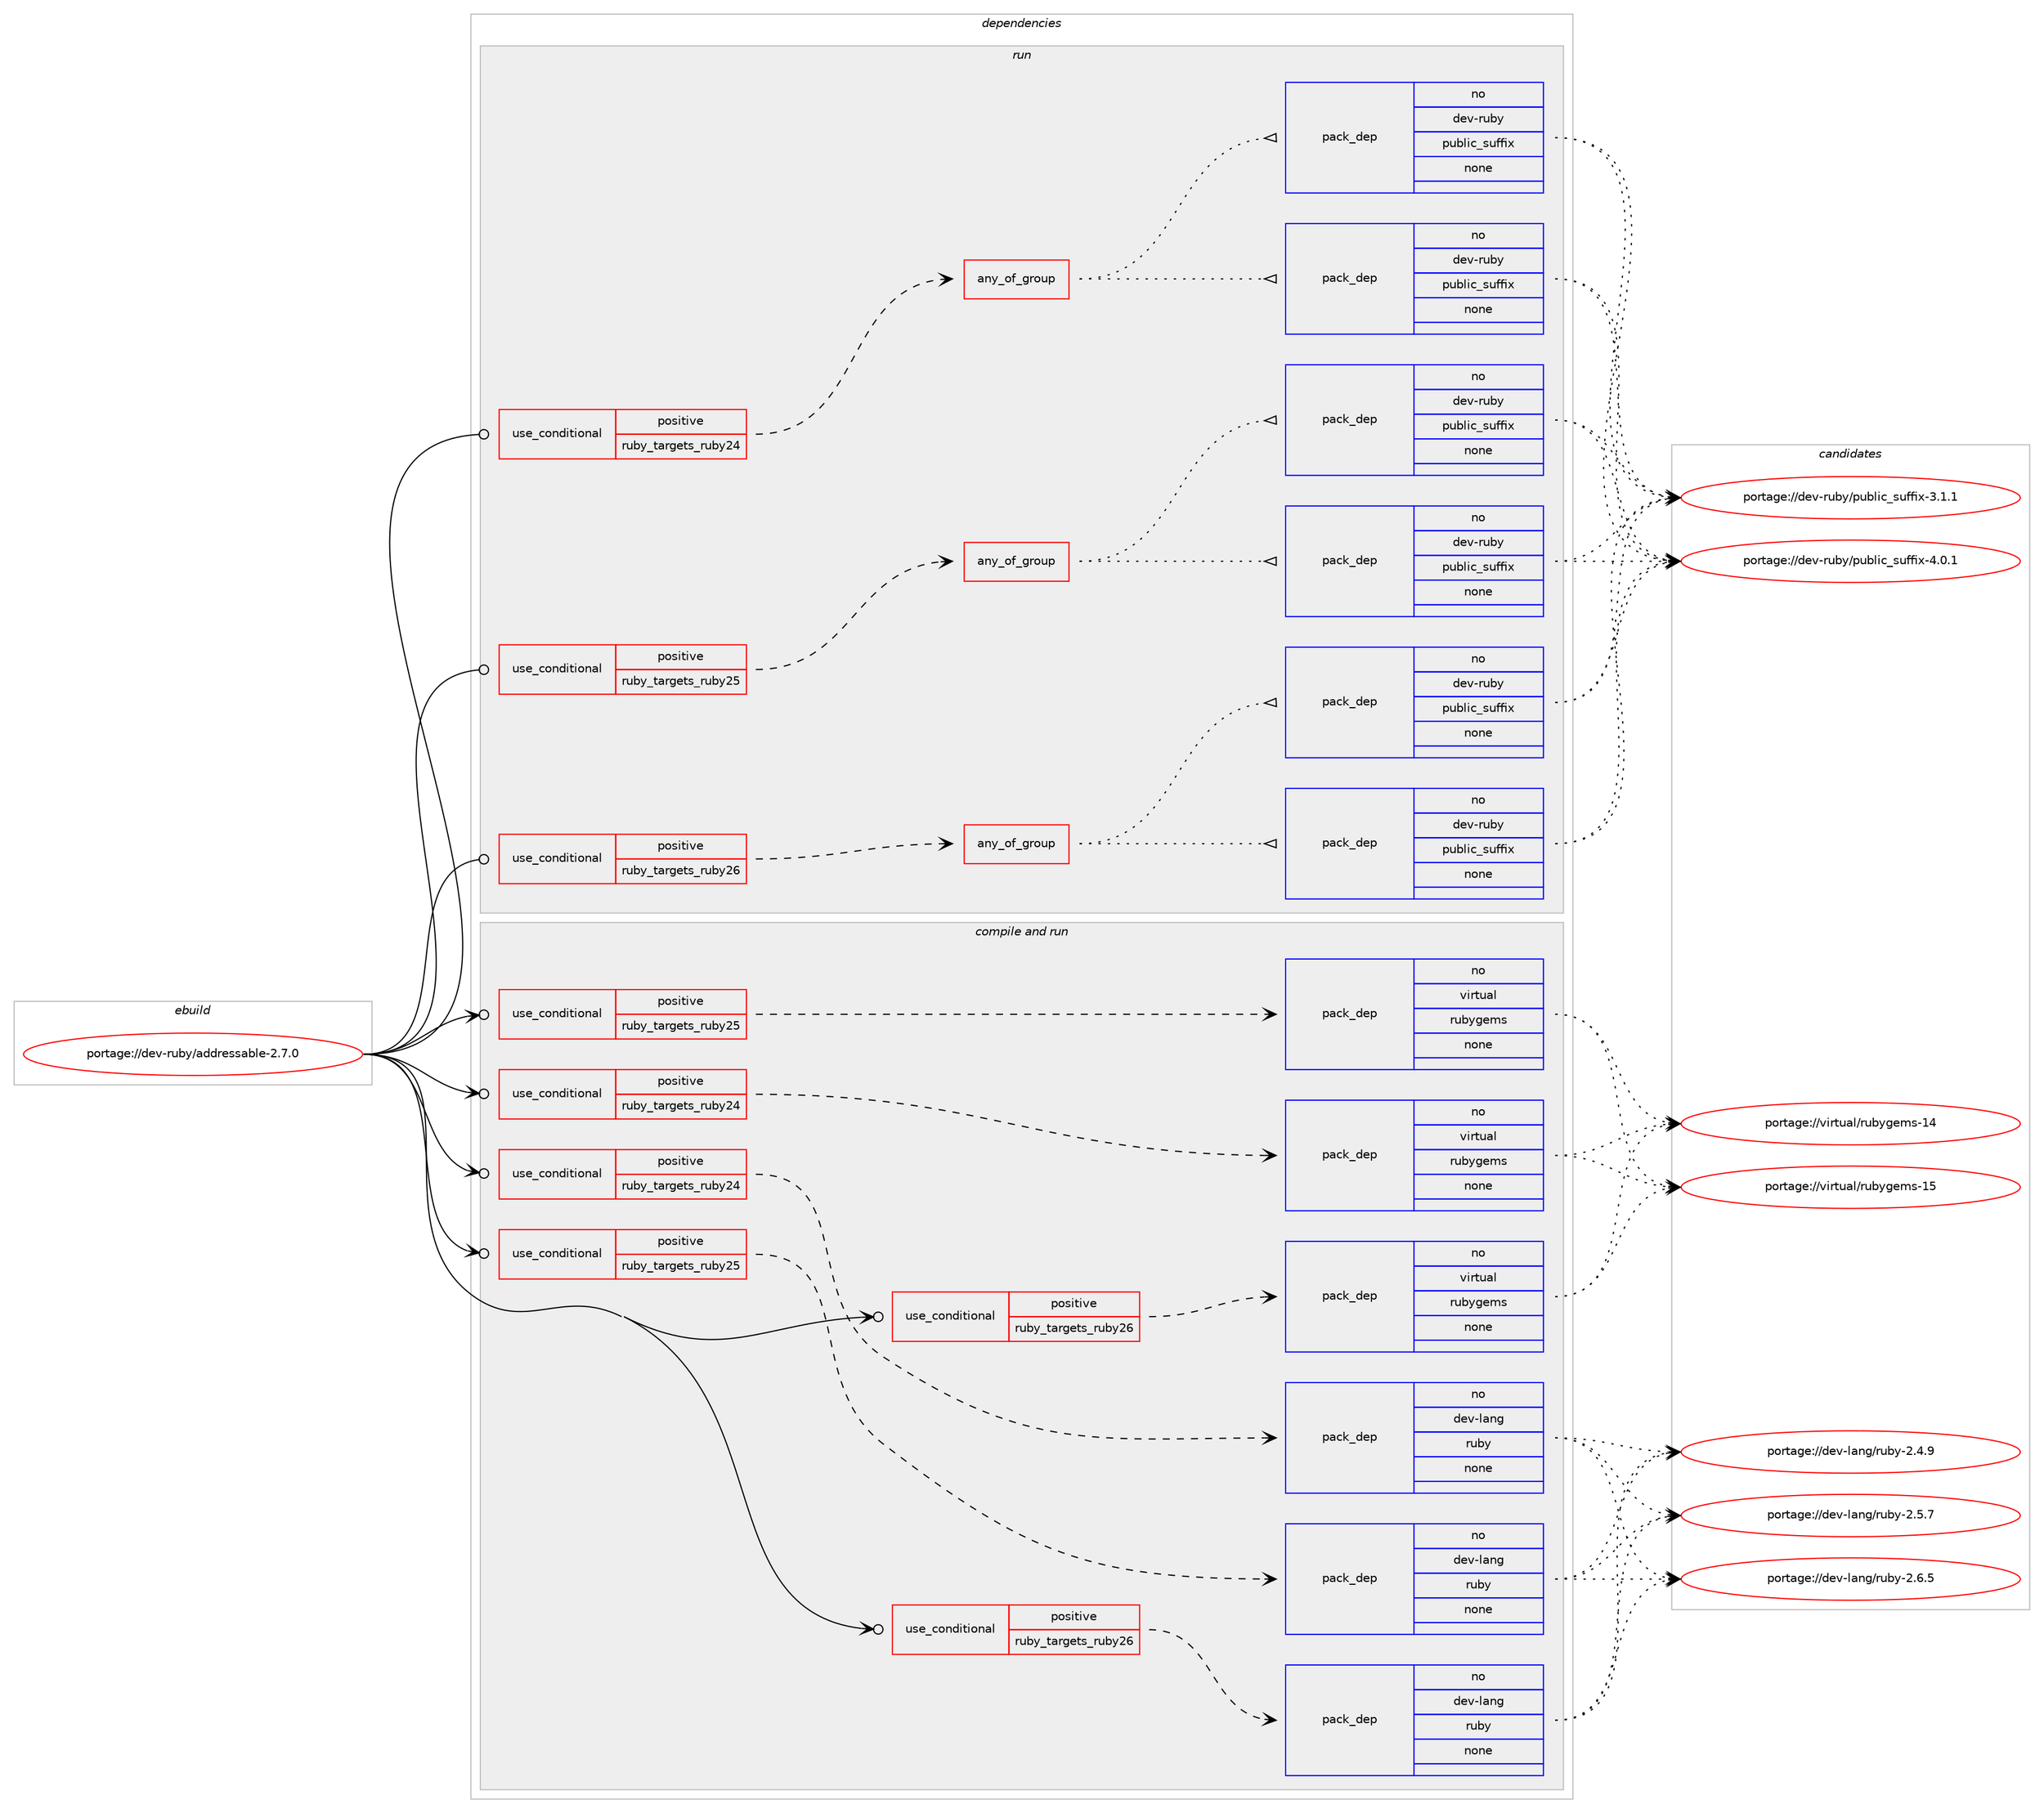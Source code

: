 digraph prolog {

# *************
# Graph options
# *************

newrank=true;
concentrate=true;
compound=true;
graph [rankdir=LR,fontname=Helvetica,fontsize=10,ranksep=1.5];#, ranksep=2.5, nodesep=0.2];
edge  [arrowhead=vee];
node  [fontname=Helvetica,fontsize=10];

# **********
# The ebuild
# **********

subgraph cluster_leftcol {
color=gray;
rank=same;
label=<<i>ebuild</i>>;
id [label="portage://dev-ruby/addressable-2.7.0", color=red, width=4, href="../dev-ruby/addressable-2.7.0.svg"];
}

# ****************
# The dependencies
# ****************

subgraph cluster_midcol {
color=gray;
label=<<i>dependencies</i>>;
subgraph cluster_compile {
fillcolor="#eeeeee";
style=filled;
label=<<i>compile</i>>;
}
subgraph cluster_compileandrun {
fillcolor="#eeeeee";
style=filled;
label=<<i>compile and run</i>>;
subgraph cond46893 {
dependency210919 [label=<<TABLE BORDER="0" CELLBORDER="1" CELLSPACING="0" CELLPADDING="4"><TR><TD ROWSPAN="3" CELLPADDING="10">use_conditional</TD></TR><TR><TD>positive</TD></TR><TR><TD>ruby_targets_ruby24</TD></TR></TABLE>>, shape=none, color=red];
subgraph pack160574 {
dependency210920 [label=<<TABLE BORDER="0" CELLBORDER="1" CELLSPACING="0" CELLPADDING="4" WIDTH="220"><TR><TD ROWSPAN="6" CELLPADDING="30">pack_dep</TD></TR><TR><TD WIDTH="110">no</TD></TR><TR><TD>dev-lang</TD></TR><TR><TD>ruby</TD></TR><TR><TD>none</TD></TR><TR><TD></TD></TR></TABLE>>, shape=none, color=blue];
}
dependency210919:e -> dependency210920:w [weight=20,style="dashed",arrowhead="vee"];
}
id:e -> dependency210919:w [weight=20,style="solid",arrowhead="odotvee"];
subgraph cond46894 {
dependency210921 [label=<<TABLE BORDER="0" CELLBORDER="1" CELLSPACING="0" CELLPADDING="4"><TR><TD ROWSPAN="3" CELLPADDING="10">use_conditional</TD></TR><TR><TD>positive</TD></TR><TR><TD>ruby_targets_ruby24</TD></TR></TABLE>>, shape=none, color=red];
subgraph pack160575 {
dependency210922 [label=<<TABLE BORDER="0" CELLBORDER="1" CELLSPACING="0" CELLPADDING="4" WIDTH="220"><TR><TD ROWSPAN="6" CELLPADDING="30">pack_dep</TD></TR><TR><TD WIDTH="110">no</TD></TR><TR><TD>virtual</TD></TR><TR><TD>rubygems</TD></TR><TR><TD>none</TD></TR><TR><TD></TD></TR></TABLE>>, shape=none, color=blue];
}
dependency210921:e -> dependency210922:w [weight=20,style="dashed",arrowhead="vee"];
}
id:e -> dependency210921:w [weight=20,style="solid",arrowhead="odotvee"];
subgraph cond46895 {
dependency210923 [label=<<TABLE BORDER="0" CELLBORDER="1" CELLSPACING="0" CELLPADDING="4"><TR><TD ROWSPAN="3" CELLPADDING="10">use_conditional</TD></TR><TR><TD>positive</TD></TR><TR><TD>ruby_targets_ruby25</TD></TR></TABLE>>, shape=none, color=red];
subgraph pack160576 {
dependency210924 [label=<<TABLE BORDER="0" CELLBORDER="1" CELLSPACING="0" CELLPADDING="4" WIDTH="220"><TR><TD ROWSPAN="6" CELLPADDING="30">pack_dep</TD></TR><TR><TD WIDTH="110">no</TD></TR><TR><TD>dev-lang</TD></TR><TR><TD>ruby</TD></TR><TR><TD>none</TD></TR><TR><TD></TD></TR></TABLE>>, shape=none, color=blue];
}
dependency210923:e -> dependency210924:w [weight=20,style="dashed",arrowhead="vee"];
}
id:e -> dependency210923:w [weight=20,style="solid",arrowhead="odotvee"];
subgraph cond46896 {
dependency210925 [label=<<TABLE BORDER="0" CELLBORDER="1" CELLSPACING="0" CELLPADDING="4"><TR><TD ROWSPAN="3" CELLPADDING="10">use_conditional</TD></TR><TR><TD>positive</TD></TR><TR><TD>ruby_targets_ruby25</TD></TR></TABLE>>, shape=none, color=red];
subgraph pack160577 {
dependency210926 [label=<<TABLE BORDER="0" CELLBORDER="1" CELLSPACING="0" CELLPADDING="4" WIDTH="220"><TR><TD ROWSPAN="6" CELLPADDING="30">pack_dep</TD></TR><TR><TD WIDTH="110">no</TD></TR><TR><TD>virtual</TD></TR><TR><TD>rubygems</TD></TR><TR><TD>none</TD></TR><TR><TD></TD></TR></TABLE>>, shape=none, color=blue];
}
dependency210925:e -> dependency210926:w [weight=20,style="dashed",arrowhead="vee"];
}
id:e -> dependency210925:w [weight=20,style="solid",arrowhead="odotvee"];
subgraph cond46897 {
dependency210927 [label=<<TABLE BORDER="0" CELLBORDER="1" CELLSPACING="0" CELLPADDING="4"><TR><TD ROWSPAN="3" CELLPADDING="10">use_conditional</TD></TR><TR><TD>positive</TD></TR><TR><TD>ruby_targets_ruby26</TD></TR></TABLE>>, shape=none, color=red];
subgraph pack160578 {
dependency210928 [label=<<TABLE BORDER="0" CELLBORDER="1" CELLSPACING="0" CELLPADDING="4" WIDTH="220"><TR><TD ROWSPAN="6" CELLPADDING="30">pack_dep</TD></TR><TR><TD WIDTH="110">no</TD></TR><TR><TD>dev-lang</TD></TR><TR><TD>ruby</TD></TR><TR><TD>none</TD></TR><TR><TD></TD></TR></TABLE>>, shape=none, color=blue];
}
dependency210927:e -> dependency210928:w [weight=20,style="dashed",arrowhead="vee"];
}
id:e -> dependency210927:w [weight=20,style="solid",arrowhead="odotvee"];
subgraph cond46898 {
dependency210929 [label=<<TABLE BORDER="0" CELLBORDER="1" CELLSPACING="0" CELLPADDING="4"><TR><TD ROWSPAN="3" CELLPADDING="10">use_conditional</TD></TR><TR><TD>positive</TD></TR><TR><TD>ruby_targets_ruby26</TD></TR></TABLE>>, shape=none, color=red];
subgraph pack160579 {
dependency210930 [label=<<TABLE BORDER="0" CELLBORDER="1" CELLSPACING="0" CELLPADDING="4" WIDTH="220"><TR><TD ROWSPAN="6" CELLPADDING="30">pack_dep</TD></TR><TR><TD WIDTH="110">no</TD></TR><TR><TD>virtual</TD></TR><TR><TD>rubygems</TD></TR><TR><TD>none</TD></TR><TR><TD></TD></TR></TABLE>>, shape=none, color=blue];
}
dependency210929:e -> dependency210930:w [weight=20,style="dashed",arrowhead="vee"];
}
id:e -> dependency210929:w [weight=20,style="solid",arrowhead="odotvee"];
}
subgraph cluster_run {
fillcolor="#eeeeee";
style=filled;
label=<<i>run</i>>;
subgraph cond46899 {
dependency210931 [label=<<TABLE BORDER="0" CELLBORDER="1" CELLSPACING="0" CELLPADDING="4"><TR><TD ROWSPAN="3" CELLPADDING="10">use_conditional</TD></TR><TR><TD>positive</TD></TR><TR><TD>ruby_targets_ruby24</TD></TR></TABLE>>, shape=none, color=red];
subgraph any3379 {
dependency210932 [label=<<TABLE BORDER="0" CELLBORDER="1" CELLSPACING="0" CELLPADDING="4"><TR><TD CELLPADDING="10">any_of_group</TD></TR></TABLE>>, shape=none, color=red];subgraph pack160580 {
dependency210933 [label=<<TABLE BORDER="0" CELLBORDER="1" CELLSPACING="0" CELLPADDING="4" WIDTH="220"><TR><TD ROWSPAN="6" CELLPADDING="30">pack_dep</TD></TR><TR><TD WIDTH="110">no</TD></TR><TR><TD>dev-ruby</TD></TR><TR><TD>public_suffix</TD></TR><TR><TD>none</TD></TR><TR><TD></TD></TR></TABLE>>, shape=none, color=blue];
}
dependency210932:e -> dependency210933:w [weight=20,style="dotted",arrowhead="oinv"];
subgraph pack160581 {
dependency210934 [label=<<TABLE BORDER="0" CELLBORDER="1" CELLSPACING="0" CELLPADDING="4" WIDTH="220"><TR><TD ROWSPAN="6" CELLPADDING="30">pack_dep</TD></TR><TR><TD WIDTH="110">no</TD></TR><TR><TD>dev-ruby</TD></TR><TR><TD>public_suffix</TD></TR><TR><TD>none</TD></TR><TR><TD></TD></TR></TABLE>>, shape=none, color=blue];
}
dependency210932:e -> dependency210934:w [weight=20,style="dotted",arrowhead="oinv"];
}
dependency210931:e -> dependency210932:w [weight=20,style="dashed",arrowhead="vee"];
}
id:e -> dependency210931:w [weight=20,style="solid",arrowhead="odot"];
subgraph cond46900 {
dependency210935 [label=<<TABLE BORDER="0" CELLBORDER="1" CELLSPACING="0" CELLPADDING="4"><TR><TD ROWSPAN="3" CELLPADDING="10">use_conditional</TD></TR><TR><TD>positive</TD></TR><TR><TD>ruby_targets_ruby25</TD></TR></TABLE>>, shape=none, color=red];
subgraph any3380 {
dependency210936 [label=<<TABLE BORDER="0" CELLBORDER="1" CELLSPACING="0" CELLPADDING="4"><TR><TD CELLPADDING="10">any_of_group</TD></TR></TABLE>>, shape=none, color=red];subgraph pack160582 {
dependency210937 [label=<<TABLE BORDER="0" CELLBORDER="1" CELLSPACING="0" CELLPADDING="4" WIDTH="220"><TR><TD ROWSPAN="6" CELLPADDING="30">pack_dep</TD></TR><TR><TD WIDTH="110">no</TD></TR><TR><TD>dev-ruby</TD></TR><TR><TD>public_suffix</TD></TR><TR><TD>none</TD></TR><TR><TD></TD></TR></TABLE>>, shape=none, color=blue];
}
dependency210936:e -> dependency210937:w [weight=20,style="dotted",arrowhead="oinv"];
subgraph pack160583 {
dependency210938 [label=<<TABLE BORDER="0" CELLBORDER="1" CELLSPACING="0" CELLPADDING="4" WIDTH="220"><TR><TD ROWSPAN="6" CELLPADDING="30">pack_dep</TD></TR><TR><TD WIDTH="110">no</TD></TR><TR><TD>dev-ruby</TD></TR><TR><TD>public_suffix</TD></TR><TR><TD>none</TD></TR><TR><TD></TD></TR></TABLE>>, shape=none, color=blue];
}
dependency210936:e -> dependency210938:w [weight=20,style="dotted",arrowhead="oinv"];
}
dependency210935:e -> dependency210936:w [weight=20,style="dashed",arrowhead="vee"];
}
id:e -> dependency210935:w [weight=20,style="solid",arrowhead="odot"];
subgraph cond46901 {
dependency210939 [label=<<TABLE BORDER="0" CELLBORDER="1" CELLSPACING="0" CELLPADDING="4"><TR><TD ROWSPAN="3" CELLPADDING="10">use_conditional</TD></TR><TR><TD>positive</TD></TR><TR><TD>ruby_targets_ruby26</TD></TR></TABLE>>, shape=none, color=red];
subgraph any3381 {
dependency210940 [label=<<TABLE BORDER="0" CELLBORDER="1" CELLSPACING="0" CELLPADDING="4"><TR><TD CELLPADDING="10">any_of_group</TD></TR></TABLE>>, shape=none, color=red];subgraph pack160584 {
dependency210941 [label=<<TABLE BORDER="0" CELLBORDER="1" CELLSPACING="0" CELLPADDING="4" WIDTH="220"><TR><TD ROWSPAN="6" CELLPADDING="30">pack_dep</TD></TR><TR><TD WIDTH="110">no</TD></TR><TR><TD>dev-ruby</TD></TR><TR><TD>public_suffix</TD></TR><TR><TD>none</TD></TR><TR><TD></TD></TR></TABLE>>, shape=none, color=blue];
}
dependency210940:e -> dependency210941:w [weight=20,style="dotted",arrowhead="oinv"];
subgraph pack160585 {
dependency210942 [label=<<TABLE BORDER="0" CELLBORDER="1" CELLSPACING="0" CELLPADDING="4" WIDTH="220"><TR><TD ROWSPAN="6" CELLPADDING="30">pack_dep</TD></TR><TR><TD WIDTH="110">no</TD></TR><TR><TD>dev-ruby</TD></TR><TR><TD>public_suffix</TD></TR><TR><TD>none</TD></TR><TR><TD></TD></TR></TABLE>>, shape=none, color=blue];
}
dependency210940:e -> dependency210942:w [weight=20,style="dotted",arrowhead="oinv"];
}
dependency210939:e -> dependency210940:w [weight=20,style="dashed",arrowhead="vee"];
}
id:e -> dependency210939:w [weight=20,style="solid",arrowhead="odot"];
}
}

# **************
# The candidates
# **************

subgraph cluster_choices {
rank=same;
color=gray;
label=<<i>candidates</i>>;

subgraph choice160574 {
color=black;
nodesep=1;
choiceportage10010111845108971101034711411798121455046524657 [label="portage://dev-lang/ruby-2.4.9", color=red, width=4,href="../dev-lang/ruby-2.4.9.svg"];
choiceportage10010111845108971101034711411798121455046534655 [label="portage://dev-lang/ruby-2.5.7", color=red, width=4,href="../dev-lang/ruby-2.5.7.svg"];
choiceportage10010111845108971101034711411798121455046544653 [label="portage://dev-lang/ruby-2.6.5", color=red, width=4,href="../dev-lang/ruby-2.6.5.svg"];
dependency210920:e -> choiceportage10010111845108971101034711411798121455046524657:w [style=dotted,weight="100"];
dependency210920:e -> choiceportage10010111845108971101034711411798121455046534655:w [style=dotted,weight="100"];
dependency210920:e -> choiceportage10010111845108971101034711411798121455046544653:w [style=dotted,weight="100"];
}
subgraph choice160575 {
color=black;
nodesep=1;
choiceportage118105114116117971084711411798121103101109115454952 [label="portage://virtual/rubygems-14", color=red, width=4,href="../virtual/rubygems-14.svg"];
choiceportage118105114116117971084711411798121103101109115454953 [label="portage://virtual/rubygems-15", color=red, width=4,href="../virtual/rubygems-15.svg"];
dependency210922:e -> choiceportage118105114116117971084711411798121103101109115454952:w [style=dotted,weight="100"];
dependency210922:e -> choiceportage118105114116117971084711411798121103101109115454953:w [style=dotted,weight="100"];
}
subgraph choice160576 {
color=black;
nodesep=1;
choiceportage10010111845108971101034711411798121455046524657 [label="portage://dev-lang/ruby-2.4.9", color=red, width=4,href="../dev-lang/ruby-2.4.9.svg"];
choiceportage10010111845108971101034711411798121455046534655 [label="portage://dev-lang/ruby-2.5.7", color=red, width=4,href="../dev-lang/ruby-2.5.7.svg"];
choiceportage10010111845108971101034711411798121455046544653 [label="portage://dev-lang/ruby-2.6.5", color=red, width=4,href="../dev-lang/ruby-2.6.5.svg"];
dependency210924:e -> choiceportage10010111845108971101034711411798121455046524657:w [style=dotted,weight="100"];
dependency210924:e -> choiceportage10010111845108971101034711411798121455046534655:w [style=dotted,weight="100"];
dependency210924:e -> choiceportage10010111845108971101034711411798121455046544653:w [style=dotted,weight="100"];
}
subgraph choice160577 {
color=black;
nodesep=1;
choiceportage118105114116117971084711411798121103101109115454952 [label="portage://virtual/rubygems-14", color=red, width=4,href="../virtual/rubygems-14.svg"];
choiceportage118105114116117971084711411798121103101109115454953 [label="portage://virtual/rubygems-15", color=red, width=4,href="../virtual/rubygems-15.svg"];
dependency210926:e -> choiceportage118105114116117971084711411798121103101109115454952:w [style=dotted,weight="100"];
dependency210926:e -> choiceportage118105114116117971084711411798121103101109115454953:w [style=dotted,weight="100"];
}
subgraph choice160578 {
color=black;
nodesep=1;
choiceportage10010111845108971101034711411798121455046524657 [label="portage://dev-lang/ruby-2.4.9", color=red, width=4,href="../dev-lang/ruby-2.4.9.svg"];
choiceportage10010111845108971101034711411798121455046534655 [label="portage://dev-lang/ruby-2.5.7", color=red, width=4,href="../dev-lang/ruby-2.5.7.svg"];
choiceportage10010111845108971101034711411798121455046544653 [label="portage://dev-lang/ruby-2.6.5", color=red, width=4,href="../dev-lang/ruby-2.6.5.svg"];
dependency210928:e -> choiceportage10010111845108971101034711411798121455046524657:w [style=dotted,weight="100"];
dependency210928:e -> choiceportage10010111845108971101034711411798121455046534655:w [style=dotted,weight="100"];
dependency210928:e -> choiceportage10010111845108971101034711411798121455046544653:w [style=dotted,weight="100"];
}
subgraph choice160579 {
color=black;
nodesep=1;
choiceportage118105114116117971084711411798121103101109115454952 [label="portage://virtual/rubygems-14", color=red, width=4,href="../virtual/rubygems-14.svg"];
choiceportage118105114116117971084711411798121103101109115454953 [label="portage://virtual/rubygems-15", color=red, width=4,href="../virtual/rubygems-15.svg"];
dependency210930:e -> choiceportage118105114116117971084711411798121103101109115454952:w [style=dotted,weight="100"];
dependency210930:e -> choiceportage118105114116117971084711411798121103101109115454953:w [style=dotted,weight="100"];
}
subgraph choice160580 {
color=black;
nodesep=1;
choiceportage100101118451141179812147112117981081059995115117102102105120455146494649 [label="portage://dev-ruby/public_suffix-3.1.1", color=red, width=4,href="../dev-ruby/public_suffix-3.1.1.svg"];
choiceportage100101118451141179812147112117981081059995115117102102105120455246484649 [label="portage://dev-ruby/public_suffix-4.0.1", color=red, width=4,href="../dev-ruby/public_suffix-4.0.1.svg"];
dependency210933:e -> choiceportage100101118451141179812147112117981081059995115117102102105120455146494649:w [style=dotted,weight="100"];
dependency210933:e -> choiceportage100101118451141179812147112117981081059995115117102102105120455246484649:w [style=dotted,weight="100"];
}
subgraph choice160581 {
color=black;
nodesep=1;
choiceportage100101118451141179812147112117981081059995115117102102105120455146494649 [label="portage://dev-ruby/public_suffix-3.1.1", color=red, width=4,href="../dev-ruby/public_suffix-3.1.1.svg"];
choiceportage100101118451141179812147112117981081059995115117102102105120455246484649 [label="portage://dev-ruby/public_suffix-4.0.1", color=red, width=4,href="../dev-ruby/public_suffix-4.0.1.svg"];
dependency210934:e -> choiceportage100101118451141179812147112117981081059995115117102102105120455146494649:w [style=dotted,weight="100"];
dependency210934:e -> choiceportage100101118451141179812147112117981081059995115117102102105120455246484649:w [style=dotted,weight="100"];
}
subgraph choice160582 {
color=black;
nodesep=1;
choiceportage100101118451141179812147112117981081059995115117102102105120455146494649 [label="portage://dev-ruby/public_suffix-3.1.1", color=red, width=4,href="../dev-ruby/public_suffix-3.1.1.svg"];
choiceportage100101118451141179812147112117981081059995115117102102105120455246484649 [label="portage://dev-ruby/public_suffix-4.0.1", color=red, width=4,href="../dev-ruby/public_suffix-4.0.1.svg"];
dependency210937:e -> choiceportage100101118451141179812147112117981081059995115117102102105120455146494649:w [style=dotted,weight="100"];
dependency210937:e -> choiceportage100101118451141179812147112117981081059995115117102102105120455246484649:w [style=dotted,weight="100"];
}
subgraph choice160583 {
color=black;
nodesep=1;
choiceportage100101118451141179812147112117981081059995115117102102105120455146494649 [label="portage://dev-ruby/public_suffix-3.1.1", color=red, width=4,href="../dev-ruby/public_suffix-3.1.1.svg"];
choiceportage100101118451141179812147112117981081059995115117102102105120455246484649 [label="portage://dev-ruby/public_suffix-4.0.1", color=red, width=4,href="../dev-ruby/public_suffix-4.0.1.svg"];
dependency210938:e -> choiceportage100101118451141179812147112117981081059995115117102102105120455146494649:w [style=dotted,weight="100"];
dependency210938:e -> choiceportage100101118451141179812147112117981081059995115117102102105120455246484649:w [style=dotted,weight="100"];
}
subgraph choice160584 {
color=black;
nodesep=1;
choiceportage100101118451141179812147112117981081059995115117102102105120455146494649 [label="portage://dev-ruby/public_suffix-3.1.1", color=red, width=4,href="../dev-ruby/public_suffix-3.1.1.svg"];
choiceportage100101118451141179812147112117981081059995115117102102105120455246484649 [label="portage://dev-ruby/public_suffix-4.0.1", color=red, width=4,href="../dev-ruby/public_suffix-4.0.1.svg"];
dependency210941:e -> choiceportage100101118451141179812147112117981081059995115117102102105120455146494649:w [style=dotted,weight="100"];
dependency210941:e -> choiceportage100101118451141179812147112117981081059995115117102102105120455246484649:w [style=dotted,weight="100"];
}
subgraph choice160585 {
color=black;
nodesep=1;
choiceportage100101118451141179812147112117981081059995115117102102105120455146494649 [label="portage://dev-ruby/public_suffix-3.1.1", color=red, width=4,href="../dev-ruby/public_suffix-3.1.1.svg"];
choiceportage100101118451141179812147112117981081059995115117102102105120455246484649 [label="portage://dev-ruby/public_suffix-4.0.1", color=red, width=4,href="../dev-ruby/public_suffix-4.0.1.svg"];
dependency210942:e -> choiceportage100101118451141179812147112117981081059995115117102102105120455146494649:w [style=dotted,weight="100"];
dependency210942:e -> choiceportage100101118451141179812147112117981081059995115117102102105120455246484649:w [style=dotted,weight="100"];
}
}

}
